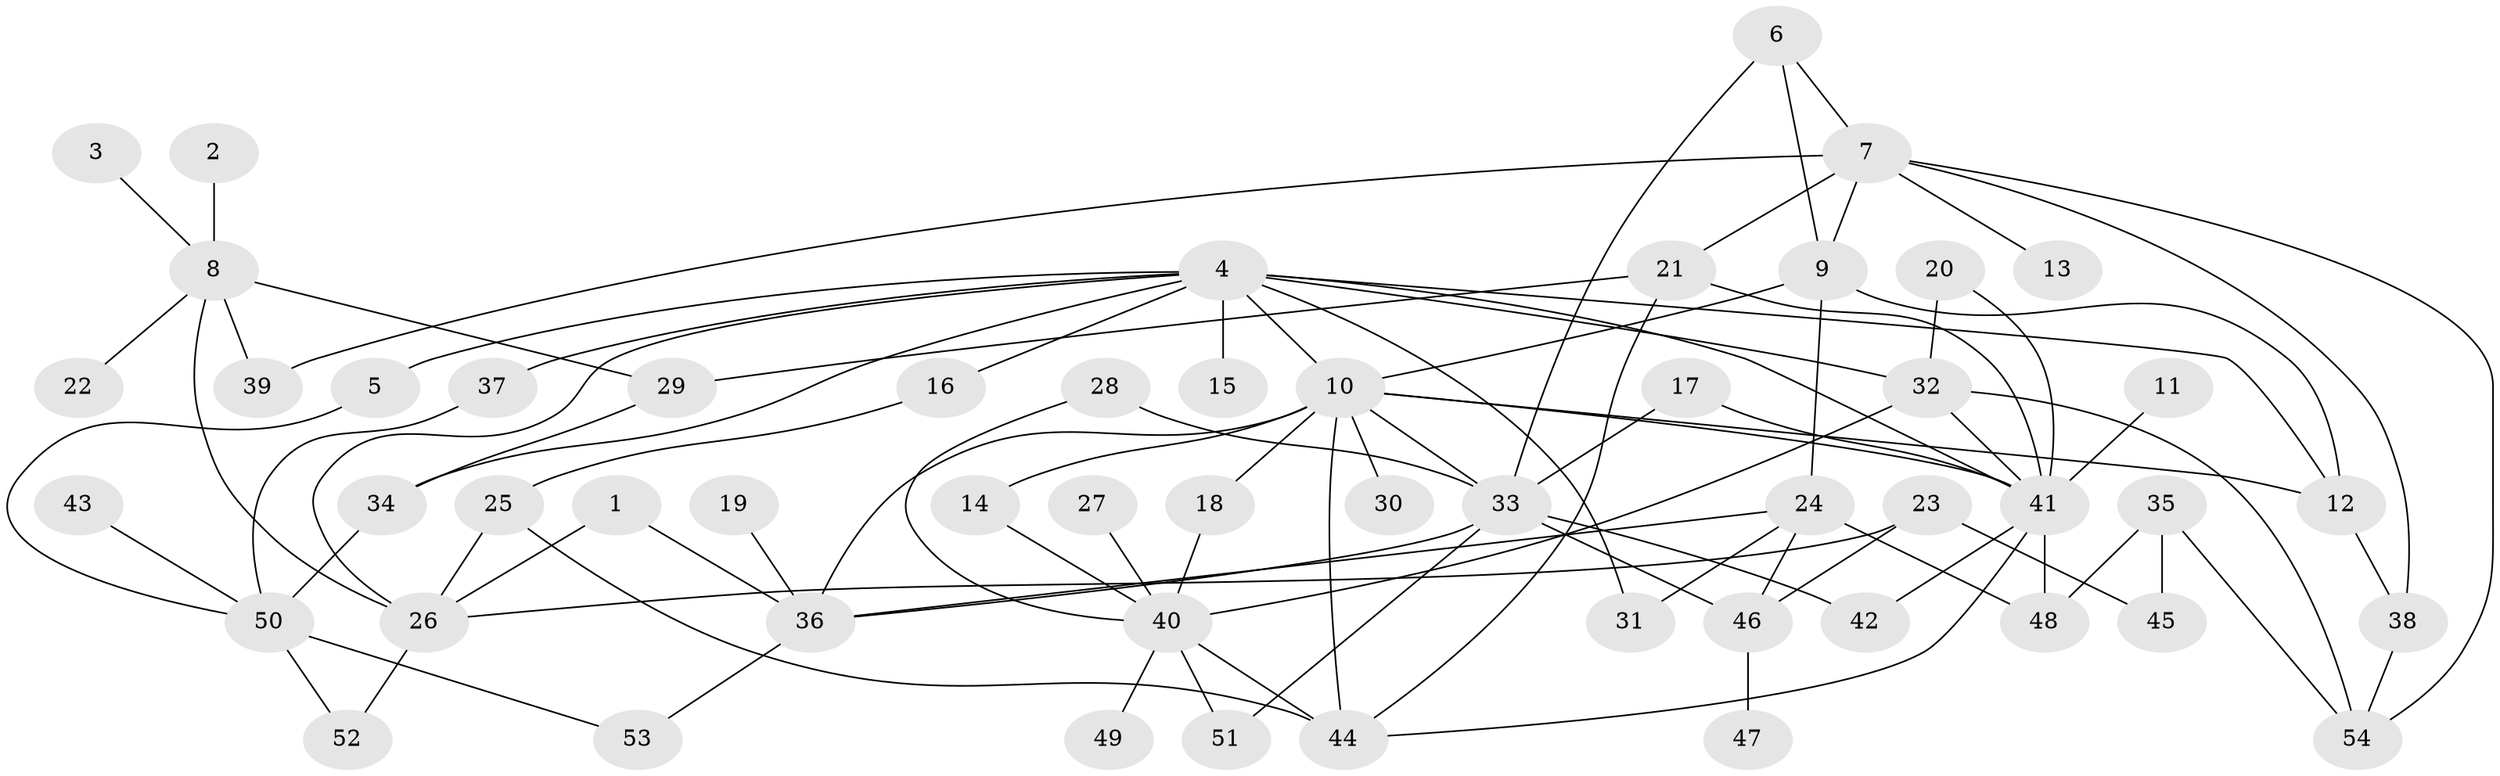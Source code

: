 // original degree distribution, {9: 0.027777777777777776, 3: 0.25925925925925924, 6: 0.027777777777777776, 5: 0.046296296296296294, 2: 0.3333333333333333, 1: 0.19444444444444445, 4: 0.10185185185185185, 7: 0.009259259259259259}
// Generated by graph-tools (version 1.1) at 2025/25/03/09/25 03:25:34]
// undirected, 54 vertices, 91 edges
graph export_dot {
graph [start="1"]
  node [color=gray90,style=filled];
  1;
  2;
  3;
  4;
  5;
  6;
  7;
  8;
  9;
  10;
  11;
  12;
  13;
  14;
  15;
  16;
  17;
  18;
  19;
  20;
  21;
  22;
  23;
  24;
  25;
  26;
  27;
  28;
  29;
  30;
  31;
  32;
  33;
  34;
  35;
  36;
  37;
  38;
  39;
  40;
  41;
  42;
  43;
  44;
  45;
  46;
  47;
  48;
  49;
  50;
  51;
  52;
  53;
  54;
  1 -- 26 [weight=1.0];
  1 -- 36 [weight=1.0];
  2 -- 8 [weight=2.0];
  3 -- 8 [weight=1.0];
  4 -- 5 [weight=1.0];
  4 -- 10 [weight=1.0];
  4 -- 12 [weight=1.0];
  4 -- 15 [weight=1.0];
  4 -- 16 [weight=1.0];
  4 -- 26 [weight=1.0];
  4 -- 31 [weight=1.0];
  4 -- 32 [weight=1.0];
  4 -- 34 [weight=1.0];
  4 -- 37 [weight=1.0];
  4 -- 41 [weight=1.0];
  5 -- 50 [weight=1.0];
  6 -- 7 [weight=1.0];
  6 -- 9 [weight=1.0];
  6 -- 33 [weight=1.0];
  7 -- 9 [weight=1.0];
  7 -- 13 [weight=1.0];
  7 -- 21 [weight=1.0];
  7 -- 38 [weight=1.0];
  7 -- 39 [weight=1.0];
  7 -- 54 [weight=1.0];
  8 -- 22 [weight=1.0];
  8 -- 26 [weight=1.0];
  8 -- 29 [weight=1.0];
  8 -- 39 [weight=1.0];
  9 -- 10 [weight=1.0];
  9 -- 12 [weight=1.0];
  9 -- 24 [weight=1.0];
  10 -- 12 [weight=1.0];
  10 -- 14 [weight=2.0];
  10 -- 18 [weight=1.0];
  10 -- 30 [weight=1.0];
  10 -- 33 [weight=1.0];
  10 -- 36 [weight=1.0];
  10 -- 41 [weight=1.0];
  10 -- 44 [weight=1.0];
  11 -- 41 [weight=1.0];
  12 -- 38 [weight=1.0];
  14 -- 40 [weight=1.0];
  16 -- 25 [weight=1.0];
  17 -- 33 [weight=2.0];
  17 -- 41 [weight=1.0];
  18 -- 40 [weight=1.0];
  19 -- 36 [weight=1.0];
  20 -- 32 [weight=1.0];
  20 -- 41 [weight=1.0];
  21 -- 29 [weight=1.0];
  21 -- 41 [weight=1.0];
  21 -- 44 [weight=1.0];
  23 -- 26 [weight=1.0];
  23 -- 45 [weight=1.0];
  23 -- 46 [weight=1.0];
  24 -- 31 [weight=1.0];
  24 -- 36 [weight=1.0];
  24 -- 46 [weight=1.0];
  24 -- 48 [weight=1.0];
  25 -- 26 [weight=1.0];
  25 -- 44 [weight=1.0];
  26 -- 52 [weight=1.0];
  27 -- 40 [weight=1.0];
  28 -- 33 [weight=2.0];
  28 -- 40 [weight=1.0];
  29 -- 34 [weight=1.0];
  32 -- 40 [weight=1.0];
  32 -- 41 [weight=1.0];
  32 -- 54 [weight=1.0];
  33 -- 36 [weight=1.0];
  33 -- 42 [weight=1.0];
  33 -- 46 [weight=1.0];
  33 -- 51 [weight=1.0];
  34 -- 50 [weight=1.0];
  35 -- 45 [weight=1.0];
  35 -- 48 [weight=1.0];
  35 -- 54 [weight=1.0];
  36 -- 53 [weight=1.0];
  37 -- 50 [weight=1.0];
  38 -- 54 [weight=1.0];
  40 -- 44 [weight=1.0];
  40 -- 49 [weight=1.0];
  40 -- 51 [weight=1.0];
  41 -- 42 [weight=1.0];
  41 -- 44 [weight=1.0];
  41 -- 48 [weight=1.0];
  43 -- 50 [weight=1.0];
  46 -- 47 [weight=1.0];
  50 -- 52 [weight=1.0];
  50 -- 53 [weight=1.0];
}
